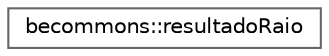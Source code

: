 digraph "Graphical Class Hierarchy"
{
 // LATEX_PDF_SIZE
  bgcolor="transparent";
  edge [fontname=Helvetica,fontsize=10,labelfontname=Helvetica,labelfontsize=10];
  node [fontname=Helvetica,fontsize=10,shape=box,height=0.2,width=0.4];
  rankdir="LR";
  Node0 [id="Node000000",label="becommons::resultadoRaio",height=0.2,width=0.4,color="grey40", fillcolor="white", style="filled",URL="$structbecommons_1_1resultadoRaio.html",tooltip=" "];
}
